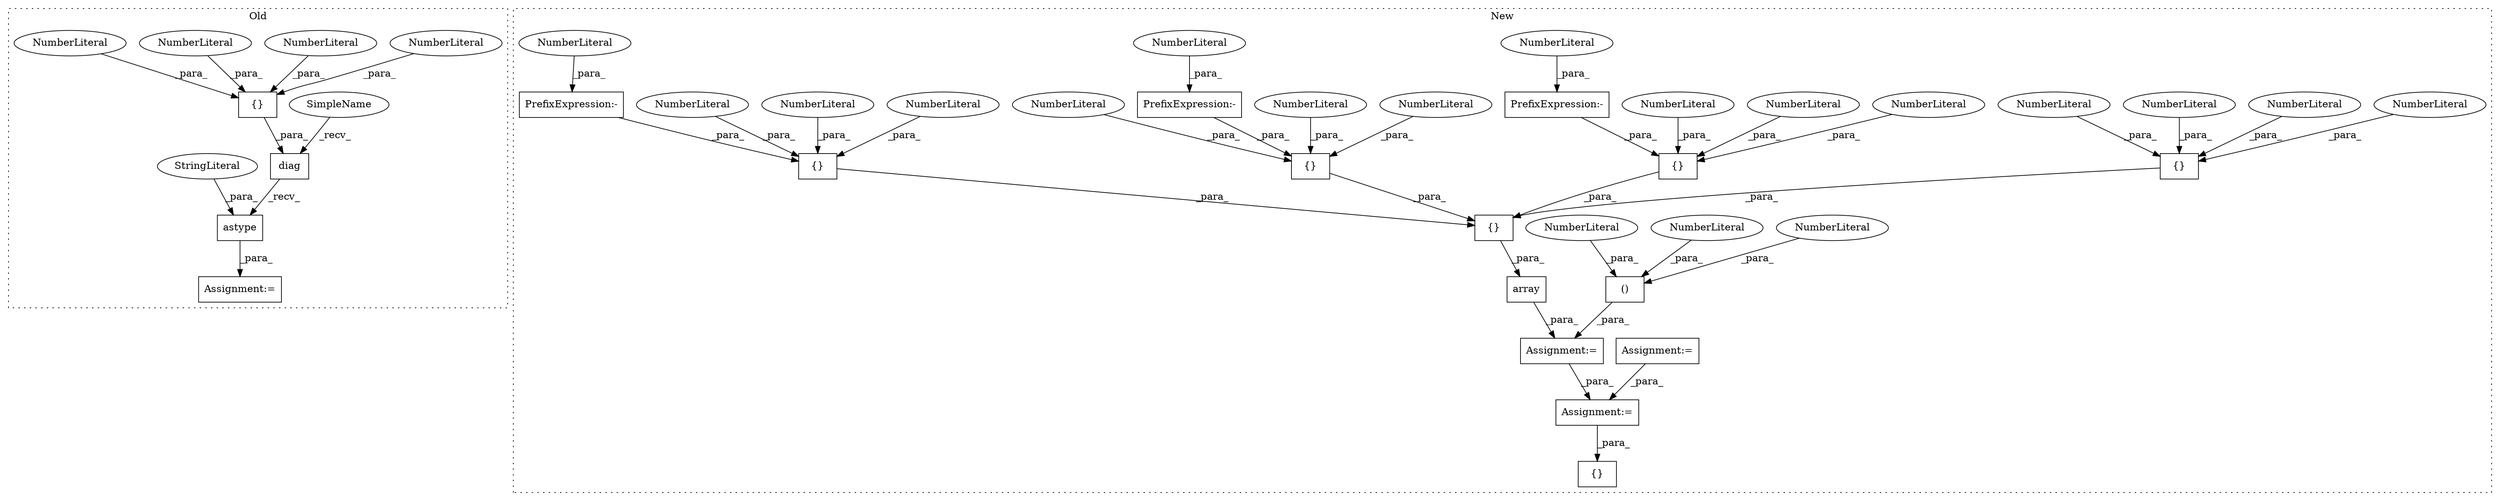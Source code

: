 digraph G {
subgraph cluster0 {
1 [label="SimpleName" a="42" s="826" l="5" shape="ellipse"];
14 [label="diag" a="32" s="832,874" l="5,1" shape="box"];
15 [label="{}" a="4" s="863,873" l="1,1" shape="box"];
16 [label="NumberLiteral" a="34" s="868" l="1" shape="ellipse"];
17 [label="NumberLiteral" a="34" s="870" l="1" shape="ellipse"];
18 [label="NumberLiteral" a="34" s="864" l="3" shape="ellipse"];
19 [label="NumberLiteral" a="34" s="872" l="1" shape="ellipse"];
31 [label="Assignment:=" a="7" s="825" l="1" shape="box"];
40 [label="astype" a="32" s="876,887" l="7,1" shape="box"];
43 [label="StringLiteral" a="45" s="883" l="4" shape="ellipse"];
label = "Old";
style="dotted";
}
subgraph cluster1 {
2 [label="{}" a="4" s="1441,1457" l="1,1" shape="box"];
3 [label="Assignment:=" a="7" s="1824" l="1" shape="box"];
4 [label="NumberLiteral" a="34" s="1454" l="3" shape="ellipse"];
5 [label="NumberLiteral" a="34" s="1450" l="3" shape="ellipse"];
6 [label="NumberLiteral" a="34" s="1442" l="3" shape="ellipse"];
7 [label="NumberLiteral" a="34" s="1446" l="3" shape="ellipse"];
8 [label="array" a="32" s="1360,1459" l="6,1" shape="box"];
9 [label="{}" a="4" s="1380,1398" l="1,1" shape="box"];
10 [label="NumberLiteral" a="34" s="1389" l="3" shape="ellipse"];
11 [label="NumberLiteral" a="34" s="1381" l="3" shape="ellipse"];
12 [label="NumberLiteral" a="34" s="1385" l="3" shape="ellipse"];
13 [label="{}" a="4" s="1379,1458" l="1,1" shape="box"];
20 [label="PrefixExpression:-" a="38" s="1434" l="1" shape="box"];
21 [label="{}" a="4" s="1400,1419" l="1,1" shape="box"];
22 [label="NumberLiteral" a="34" s="1435" l="4" shape="ellipse"];
23 [label="{}" a="4" s="1945,1949" l="1,1" shape="box"];
24 [label="NumberLiteral" a="34" s="1409" l="3" shape="ellipse"];
25 [label="NumberLiteral" a="34" s="1401" l="3" shape="ellipse"];
26 [label="NumberLiteral" a="34" s="1405" l="3" shape="ellipse"];
27 [label="{}" a="4" s="1421,1439" l="1,1" shape="box"];
28 [label="NumberLiteral" a="34" s="1422" l="3" shape="ellipse"];
29 [label="NumberLiteral" a="34" s="1426" l="3" shape="ellipse"];
30 [label="NumberLiteral" a="34" s="1430" l="3" shape="ellipse"];
32 [label="PrefixExpression:-" a="38" s="1413" l="1" shape="box"];
33 [label="NumberLiteral" a="34" s="1414" l="5" shape="ellipse"];
34 [label="Assignment:=" a="7" s="1767" l="1" shape="box"];
35 [label="Assignment:=" a="7" s="996" l="5" shape="box"];
36 [label="()" a="106" s="1529" l="35" shape="box"];
37 [label="NumberLiteral" a="34" s="1561" l="3" shape="ellipse"];
38 [label="NumberLiteral" a="34" s="1529" l="3" shape="ellipse"];
39 [label="NumberLiteral" a="34" s="1545" l="3" shape="ellipse"];
41 [label="PrefixExpression:-" a="38" s="1393" l="1" shape="box"];
42 [label="NumberLiteral" a="34" s="1394" l="4" shape="ellipse"];
label = "New";
style="dotted";
}
1 -> 14 [label="_recv_"];
2 -> 13 [label="_para_"];
3 -> 23 [label="_para_"];
4 -> 2 [label="_para_"];
5 -> 2 [label="_para_"];
6 -> 2 [label="_para_"];
7 -> 2 [label="_para_"];
8 -> 34 [label="_para_"];
9 -> 13 [label="_para_"];
10 -> 9 [label="_para_"];
11 -> 9 [label="_para_"];
12 -> 9 [label="_para_"];
13 -> 8 [label="_para_"];
14 -> 40 [label="_recv_"];
15 -> 14 [label="_para_"];
16 -> 15 [label="_para_"];
17 -> 15 [label="_para_"];
18 -> 15 [label="_para_"];
19 -> 15 [label="_para_"];
20 -> 27 [label="_para_"];
21 -> 13 [label="_para_"];
22 -> 20 [label="_para_"];
24 -> 21 [label="_para_"];
25 -> 21 [label="_para_"];
26 -> 21 [label="_para_"];
27 -> 13 [label="_para_"];
28 -> 27 [label="_para_"];
29 -> 27 [label="_para_"];
30 -> 27 [label="_para_"];
32 -> 21 [label="_para_"];
33 -> 32 [label="_para_"];
34 -> 3 [label="_para_"];
35 -> 3 [label="_para_"];
36 -> 34 [label="_para_"];
37 -> 36 [label="_para_"];
38 -> 36 [label="_para_"];
39 -> 36 [label="_para_"];
40 -> 31 [label="_para_"];
41 -> 9 [label="_para_"];
42 -> 41 [label="_para_"];
43 -> 40 [label="_para_"];
}